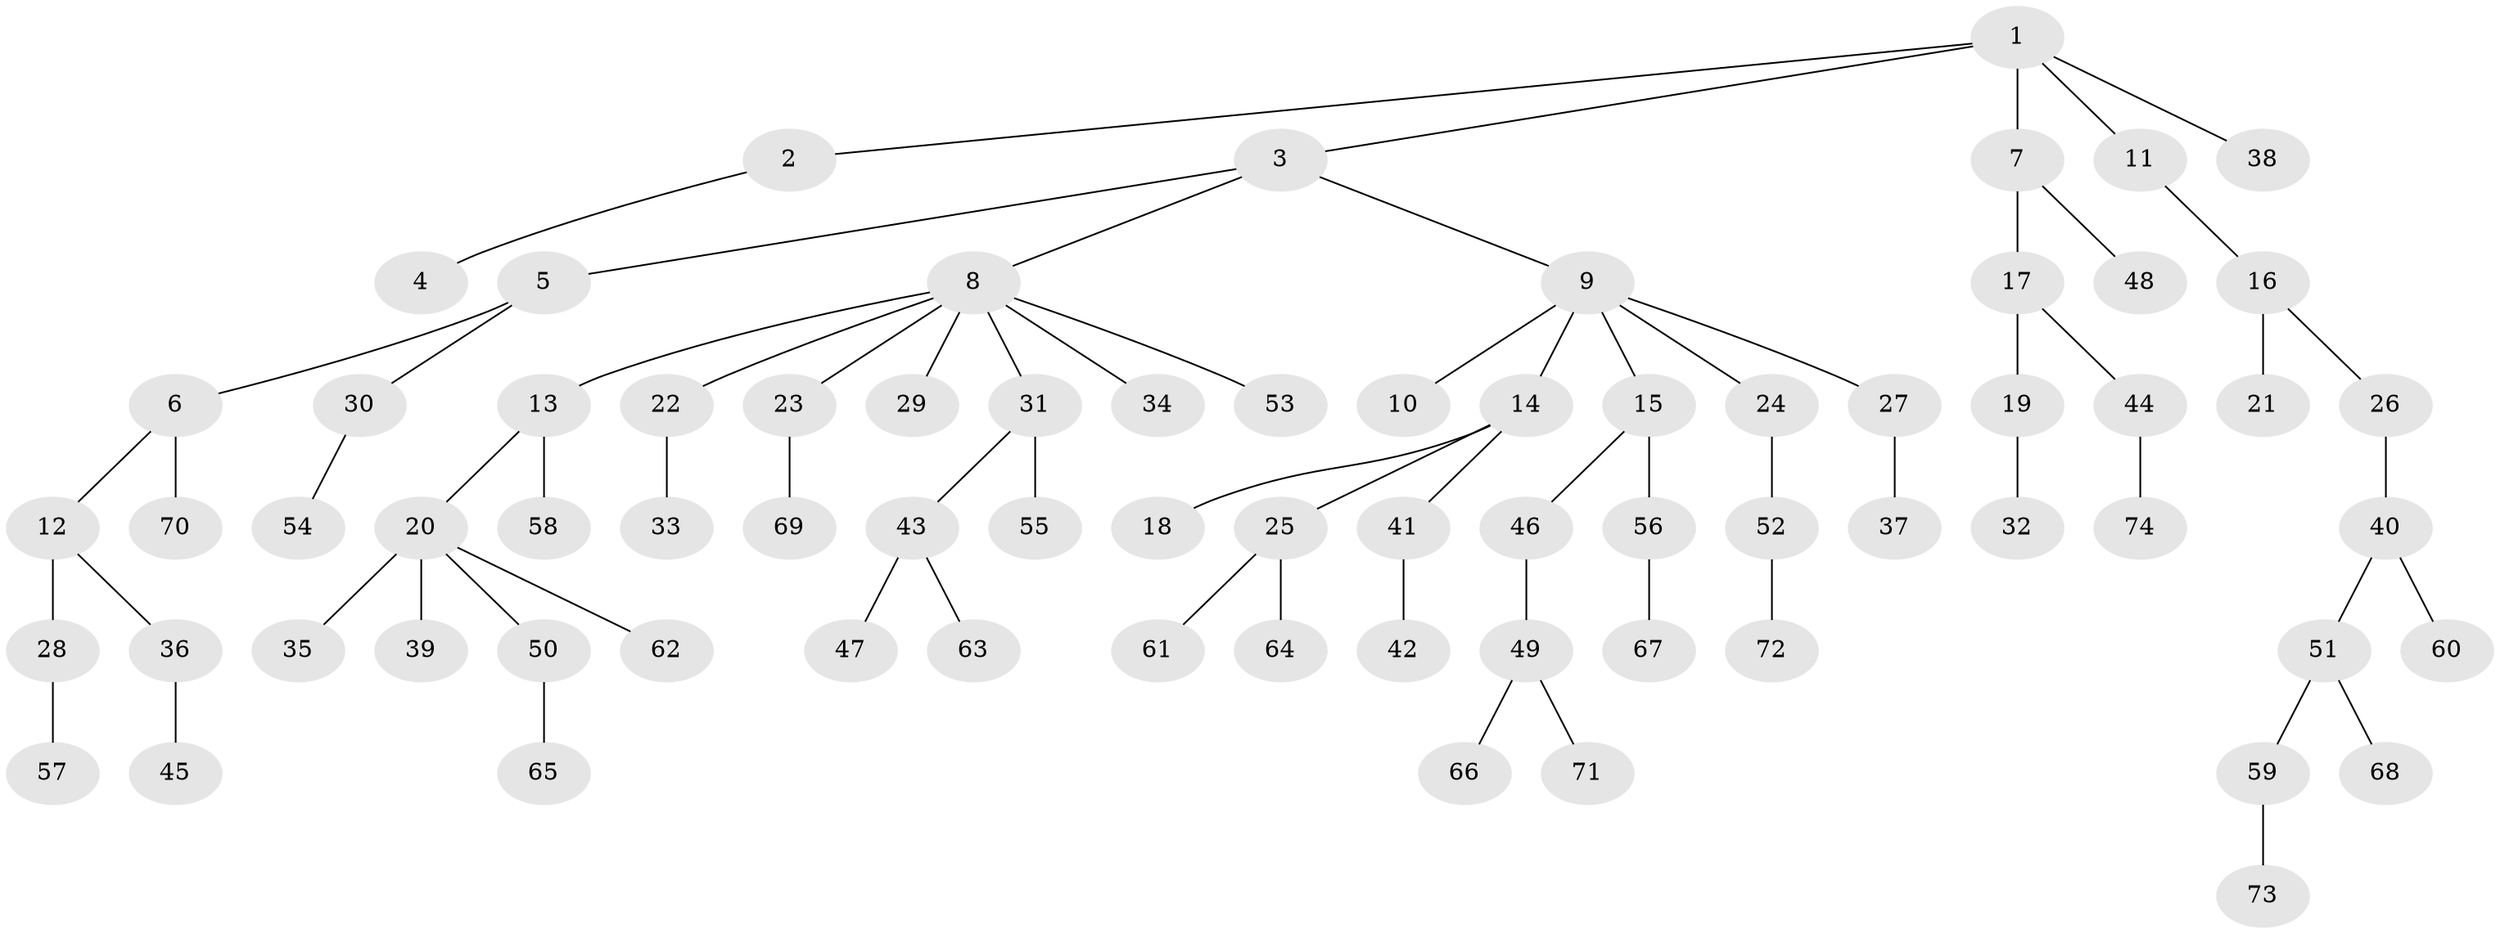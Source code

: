 // coarse degree distribution, {5: 0.04081632653061224, 4: 0.08163265306122448, 1: 0.6122448979591837, 3: 0.08163265306122448, 2: 0.14285714285714285, 7: 0.04081632653061224}
// Generated by graph-tools (version 1.1) at 2025/52/02/27/25 19:52:09]
// undirected, 74 vertices, 73 edges
graph export_dot {
graph [start="1"]
  node [color=gray90,style=filled];
  1;
  2;
  3;
  4;
  5;
  6;
  7;
  8;
  9;
  10;
  11;
  12;
  13;
  14;
  15;
  16;
  17;
  18;
  19;
  20;
  21;
  22;
  23;
  24;
  25;
  26;
  27;
  28;
  29;
  30;
  31;
  32;
  33;
  34;
  35;
  36;
  37;
  38;
  39;
  40;
  41;
  42;
  43;
  44;
  45;
  46;
  47;
  48;
  49;
  50;
  51;
  52;
  53;
  54;
  55;
  56;
  57;
  58;
  59;
  60;
  61;
  62;
  63;
  64;
  65;
  66;
  67;
  68;
  69;
  70;
  71;
  72;
  73;
  74;
  1 -- 2;
  1 -- 3;
  1 -- 7;
  1 -- 11;
  1 -- 38;
  2 -- 4;
  3 -- 5;
  3 -- 8;
  3 -- 9;
  5 -- 6;
  5 -- 30;
  6 -- 12;
  6 -- 70;
  7 -- 17;
  7 -- 48;
  8 -- 13;
  8 -- 22;
  8 -- 23;
  8 -- 29;
  8 -- 31;
  8 -- 34;
  8 -- 53;
  9 -- 10;
  9 -- 14;
  9 -- 15;
  9 -- 24;
  9 -- 27;
  11 -- 16;
  12 -- 28;
  12 -- 36;
  13 -- 20;
  13 -- 58;
  14 -- 18;
  14 -- 25;
  14 -- 41;
  15 -- 46;
  15 -- 56;
  16 -- 21;
  16 -- 26;
  17 -- 19;
  17 -- 44;
  19 -- 32;
  20 -- 35;
  20 -- 39;
  20 -- 50;
  20 -- 62;
  22 -- 33;
  23 -- 69;
  24 -- 52;
  25 -- 61;
  25 -- 64;
  26 -- 40;
  27 -- 37;
  28 -- 57;
  30 -- 54;
  31 -- 43;
  31 -- 55;
  36 -- 45;
  40 -- 51;
  40 -- 60;
  41 -- 42;
  43 -- 47;
  43 -- 63;
  44 -- 74;
  46 -- 49;
  49 -- 66;
  49 -- 71;
  50 -- 65;
  51 -- 59;
  51 -- 68;
  52 -- 72;
  56 -- 67;
  59 -- 73;
}

